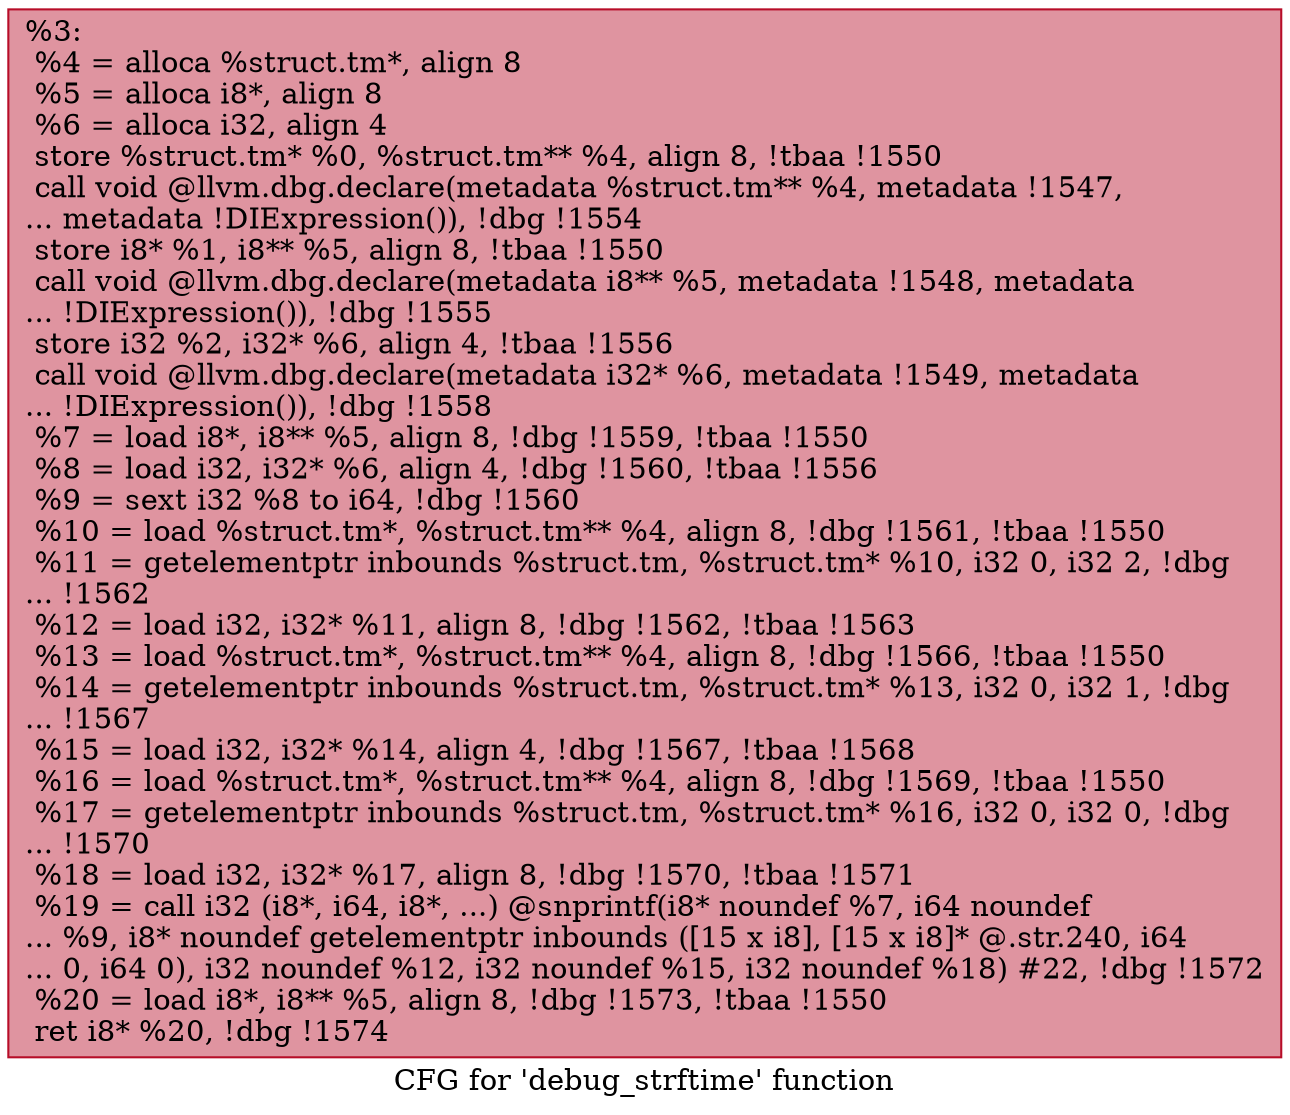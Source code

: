 digraph "CFG for 'debug_strftime' function" {
	label="CFG for 'debug_strftime' function";

	Node0xf3e890 [shape=record,color="#b70d28ff", style=filled, fillcolor="#b70d2870",label="{%3:\l  %4 = alloca %struct.tm*, align 8\l  %5 = alloca i8*, align 8\l  %6 = alloca i32, align 4\l  store %struct.tm* %0, %struct.tm** %4, align 8, !tbaa !1550\l  call void @llvm.dbg.declare(metadata %struct.tm** %4, metadata !1547,\l... metadata !DIExpression()), !dbg !1554\l  store i8* %1, i8** %5, align 8, !tbaa !1550\l  call void @llvm.dbg.declare(metadata i8** %5, metadata !1548, metadata\l... !DIExpression()), !dbg !1555\l  store i32 %2, i32* %6, align 4, !tbaa !1556\l  call void @llvm.dbg.declare(metadata i32* %6, metadata !1549, metadata\l... !DIExpression()), !dbg !1558\l  %7 = load i8*, i8** %5, align 8, !dbg !1559, !tbaa !1550\l  %8 = load i32, i32* %6, align 4, !dbg !1560, !tbaa !1556\l  %9 = sext i32 %8 to i64, !dbg !1560\l  %10 = load %struct.tm*, %struct.tm** %4, align 8, !dbg !1561, !tbaa !1550\l  %11 = getelementptr inbounds %struct.tm, %struct.tm* %10, i32 0, i32 2, !dbg\l... !1562\l  %12 = load i32, i32* %11, align 8, !dbg !1562, !tbaa !1563\l  %13 = load %struct.tm*, %struct.tm** %4, align 8, !dbg !1566, !tbaa !1550\l  %14 = getelementptr inbounds %struct.tm, %struct.tm* %13, i32 0, i32 1, !dbg\l... !1567\l  %15 = load i32, i32* %14, align 4, !dbg !1567, !tbaa !1568\l  %16 = load %struct.tm*, %struct.tm** %4, align 8, !dbg !1569, !tbaa !1550\l  %17 = getelementptr inbounds %struct.tm, %struct.tm* %16, i32 0, i32 0, !dbg\l... !1570\l  %18 = load i32, i32* %17, align 8, !dbg !1570, !tbaa !1571\l  %19 = call i32 (i8*, i64, i8*, ...) @snprintf(i8* noundef %7, i64 noundef\l... %9, i8* noundef getelementptr inbounds ([15 x i8], [15 x i8]* @.str.240, i64\l... 0, i64 0), i32 noundef %12, i32 noundef %15, i32 noundef %18) #22, !dbg !1572\l  %20 = load i8*, i8** %5, align 8, !dbg !1573, !tbaa !1550\l  ret i8* %20, !dbg !1574\l}"];
}
